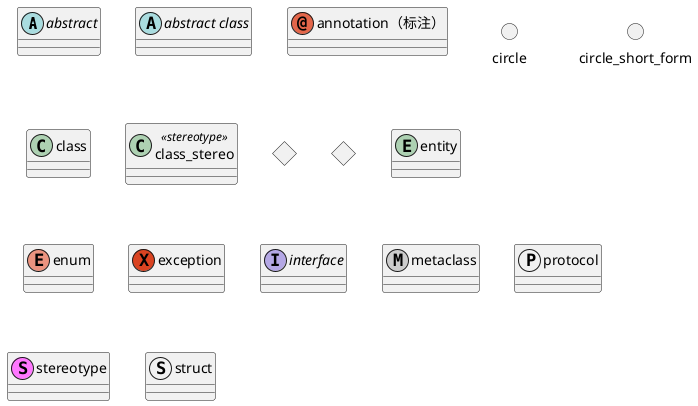 ```puml

@startuml element
abstract        abstract
abstract class  "abstract class"
annotation      annotation（标注）
circle          circle
()              circle_short_form
class           class
class           class_stereo <<stereotype>>
diamond         diamond
<>              diamond_short_form
entity          entity
enum            enum
exception       exception
interface       interface
metaclass       metaclass
protocol        protocol
stereotype      stereotype
struct          struct
@enduml


' 泛化关系 <|--（是一种继承关系，表示子类继承父类的所有特征和行为。带三角箭头的实线，箭头指向父类）
' 实现关系 <|..（是一种类与接口的关系，表示类是接口所有特征和行为的实现。带三角箭头的虚线，箭头指向接口）
' 组合关系  *--（是一种整体与部分的关系。但部分不能离开整体而单独存在，组合关系是关联关系的一种，是比聚合关系还要强的关系。【代码体现】成员变量【箭头指向】带实心菱形的实线，实心菱形指向整体）
' 聚合关系  o-- （是一种整体与部分的关系。且部分可以离开整体而单独存在。聚合关系是关联关系的一种，是强的关联关系；关联和聚合在语法上无法区分，必须考察具体的逻辑关系。【代码体现】成员变量【箭头指向】带空心菱形的实线，空心菱形指向整体。）
' 关联关系 --> （是一种拥有关系，它使得一个类知道另一个类的属性和方法。【代码体现】成员变量【箭头指向】带普通箭头的实线，指向被拥有者。双向的关联可以有两个箭头，或者没有箭头。单向的关联有一个箭头。）
' 依赖关系 ..> （是一种使用关系，即一个类的实现需要另一个类的协助。【箭头指向】带普通箭头的虚线，普通箭头指向被使用者。）
@startuml attribute

类01 "整体" *-- "部分" 类02 : 包含

类03 "整体" o-- "部分" 类04 : 聚合

类05 "拥有" -->  类06

class 汽车

发动机 - 汽车 : 驱动 >
汽车 *- 轮子 : 拥有 4 >
汽车 -- 人 : < 所属
@enduml


' -  private 私有
' #  protected 受保护
' ~  package private 包内可见
' +  public 公有
@startuml ClassDemo

class DEMO.A {

    - {static} int counter
    - int time
    + void {abstract} start(int timeoutms)
    # void {abstract} start(Duration timeout)
    # void end()
}

note left of A::counter
该成员已注释
end note

note right of A::"start(int timeoutms)"
这个start方法的参数是int类型
end note

note right of A::"start(Duration timeout)"
这个start方法的参数是Duration类型
end note
@enduml


@startuml Simulator

class Time {
    - std::chrono::high_resolution_clock::time_point timePoint
    - std::tm start_time

    + Time(long long)
    + Time(int)
    + Time(double)
    + Time &operator+(const long long)
    + Time &operator+(const int)
    + Time &operator+(const double)
    + Time &operator+=(const long long)
    + Time &operator+=(const int)
    + Time &operator+=(const double)
    + bool operator<(const Time &)
    + bool operator>(const Time &)
    + bool operator==(const Time &)
    + bool operator<=(const Time &)
    + bool operator>=(const Time &)

    + std::chrono::nanoseconds::rep getTimeStamp()
    + void setTime(double curTimeOffset)
    + std::string printCurTime()
}

class NodeCommunication {
    - TCPSocket nodeIPC
    - int sockfd
    - IPCState pollState
    - bool stopPollThread
    + bool init()
    + bool run(int timeoutMS = -1)
    + bool exit()
    + bool terminate()
    + bool pushSendPacket(std::string data)
    + bool getReceivePacket(std::string &data)
    + bool popReceivePacket()
    + std::vector<int> getIPCHandles()
    + IPCState getPollState() const
}

class NodeStatistic {
    ' 仿真结果分析和可视化
    + bool operator()(nlohmann::ordered_json&)
}

class NodeDataProcessing {
    ' 仿真数据处理和分发
    + bool operator()(nlohmann::ordered_json &node, nlohmann::ordered_json &simulatorJsonPacket)
}

class NodeProtocolStack {
    ' 节点内部处理的调用栈
    + bool operator()(nlohmann::ordered_json&)
}

class Node {
    - NodeStatistic &statistic
    - NodeCommunication &communication
    - NodeDataProcessing &dataProcessing
    - NodeProtocolStack &protocolStack
    - nlohmann::ordered_json node
    + bool setNodeState(unsigned short nodeID, NodeState state, std::string description, std::string type)
    + bool run(nlohmann::ordered_json&)
    + bool exit()
    + static std::string getHexStr(unsigned short num)
    + static bool preInitNodeState()
    + static nlohmann::ordered_json initNodeState(unsigned short nodeID, std::string description, std::string type)
    + static void exec()
}

class SimulatorCommunication {
    - TCPSocket simulatorIPC
    - std::map<int, size_t> ipc
    - IPCState pollState
    - bool stopPollThread
    + bool init()
    + bool run(int timeoutMS = -1)
    + bool exit()
    + bool terminate()
    + bool pushSendPacket(int nodeID, std::string data)
    + bool pushSendPacketByHandle(int handle, std::string data)
    + bool getReceivePacket(int nodeID, std::string &data)
    + bool popReceivePacket(int nodeID)
    + std::vector<int> getIPCHandles()
    + std::vector<int> getUIHandles()
    + bool bindNodeIDAndIPCHandle(int nodeID, size_t handle)
    + IPCState getPollState() const
}

class SimulatorStatistic {
    ' 仿真结果分析和可视化
    + bool operator()(nlohmann::ordered_json&)
}

class SimulatorDataProcessing {
    ' 仿真数据处理和分发
    + bool operator()(nlohmann::ordered_json&)
}

class GenerateSimulationScene {
    ' 生成仿真场景
    + bool operator()(nlohmann::ordered_json&)
}

class UI {
    ' 通过网页实现远程界面的控制
}

class Simulator {
    - Time &currentTime
    - double &simulationInterval
    - Time &simulationDuration
    - SimulatorStatistic &statistic
    - SimulatorDataProcessing &dataProcessing
    - SimulatorCommunication &communication
    - GenerateSimulationScene &generateSimulationScene
    - nlohmann::ordered_json simulator
    + bool init()
    + bool ConfigureSimulation()
    + bool run()
    + static int exec()
}

SimulatorCommunication <--> NodeCommunication
SimulatorCommunication <--> UI

Simulator o-- SimulatorStatistic
Simulator o-- SimulatorCommunication
Simulator o-- SimulatorDataProcessing
Simulator o-- GenerateSimulationScene
Simulator o-- Time

Node o-- NodeStatistic
Node o-- NodeProtocolStack
Node o-- NodeCommunication
Node o-- NodeDataProcessing
Node o-- Time

interface Log {
    + void nanoLogInit(std::string logFileName, std::string logDirectory, nanolog::LogLevel logLevel, uint32_t log_file_roll_size_mb)
}

note left of Log
loglevel <=> DEBUG < INFO < WARN < CRIT
end note

Log *-- Time
Log --o GenerateSimulationScene
Log --o Simulator
Log --o SimulatorCommunication
Log --o SimulatorDataProcessing
Log --o SimulatorStatistic
Log --o Node
Log --o NodeCommunication
Log --o NodeDataProcessing
Log --o NodeStatistic
Log --o NodeProtocolStack

@enduml
```
